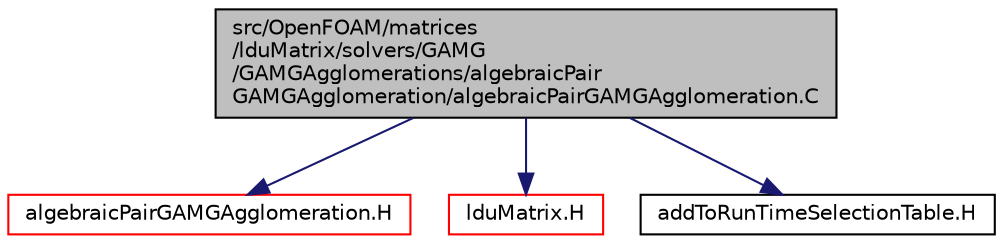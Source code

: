digraph "src/OpenFOAM/matrices/lduMatrix/solvers/GAMG/GAMGAgglomerations/algebraicPairGAMGAgglomeration/algebraicPairGAMGAgglomeration.C"
{
  bgcolor="transparent";
  edge [fontname="Helvetica",fontsize="10",labelfontname="Helvetica",labelfontsize="10"];
  node [fontname="Helvetica",fontsize="10",shape=record];
  Node1 [label="src/OpenFOAM/matrices\l/lduMatrix/solvers/GAMG\l/GAMGAgglomerations/algebraicPair\lGAMGAgglomeration/algebraicPairGAMGAgglomeration.C",height=0.2,width=0.4,color="black", fillcolor="grey75", style="filled", fontcolor="black"];
  Node1 -> Node2 [color="midnightblue",fontsize="10",style="solid",fontname="Helvetica"];
  Node2 [label="algebraicPairGAMGAgglomeration.H",height=0.2,width=0.4,color="red",URL="$a08533.html"];
  Node1 -> Node3 [color="midnightblue",fontsize="10",style="solid",fontname="Helvetica"];
  Node3 [label="lduMatrix.H",height=0.2,width=0.4,color="red",URL="$a08469.html"];
  Node1 -> Node4 [color="midnightblue",fontsize="10",style="solid",fontname="Helvetica"];
  Node4 [label="addToRunTimeSelectionTable.H",height=0.2,width=0.4,color="black",URL="$a08025.html",tooltip="Macros for easy insertion into run-time selection tables. "];
}
